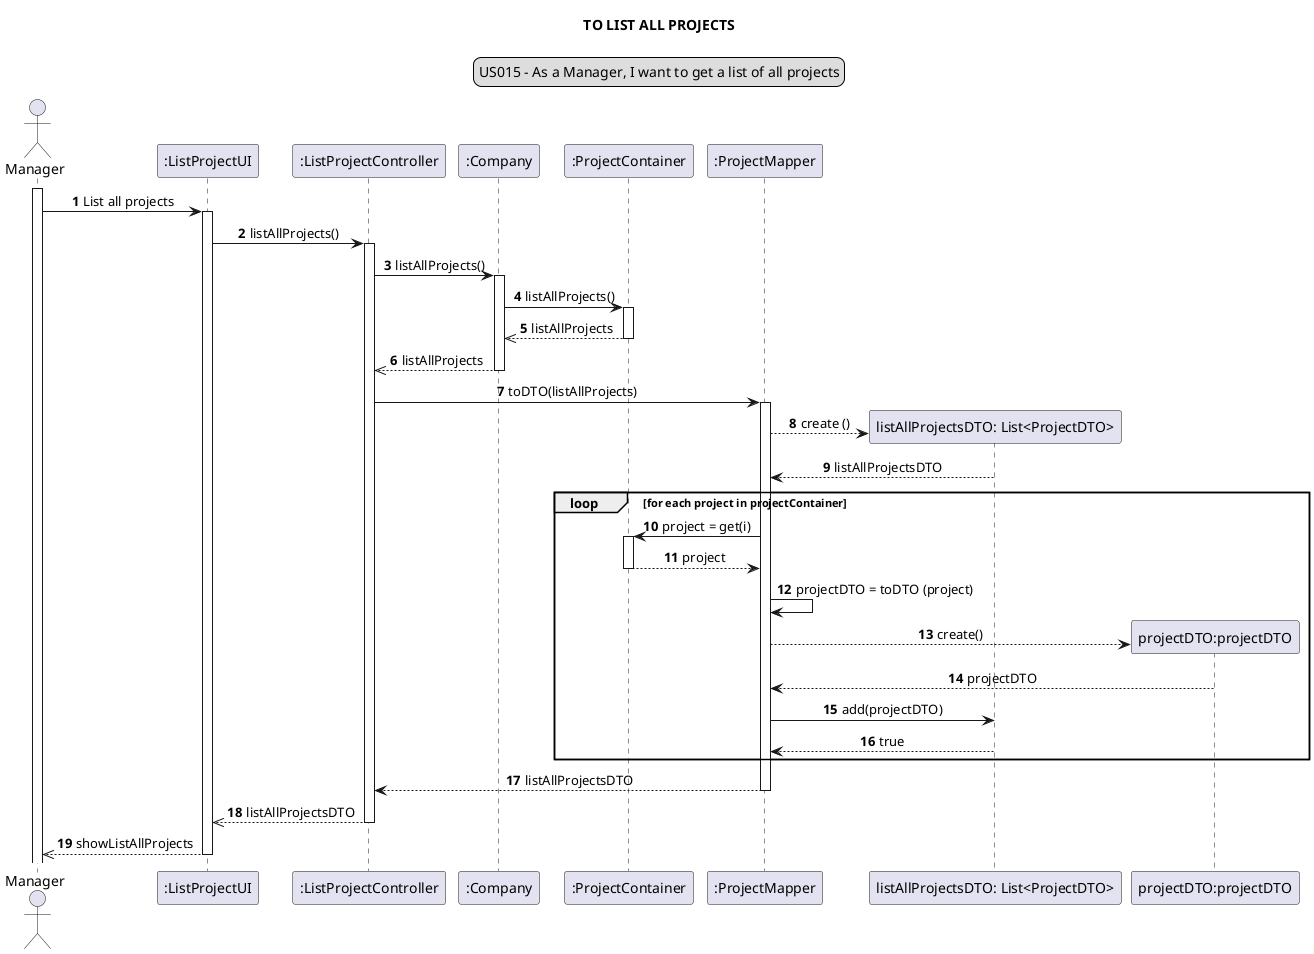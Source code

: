 @startuml
skinparam sequenceMessageAlign center
title TO LIST ALL PROJECTS
legend top
US015 - As a Manager, I want to get a list of all projects
end legend
autonumber
actor Manager
participant ":ListProjectUI" as ui
participant ":ListProjectController" as controller
participant ":Company" as company
participant ":ProjectContainer" as container
participant ":ProjectMapper" as mapper
participant "listAllProjectsDTO: List<ProjectDTO>" as list
participant "projectDTO:projectDTO" as DTO
activate Manager
Manager -> ui: List all projects
activate ui
ui -> controller: listAllProjects()
activate controller
controller -> company: listAllProjects()
activate company
company -> container: listAllProjects()
activate container
container -->> company: listAllProjects
deactivate container
company -->> controller: listAllProjects
deactivate company
controller -> mapper: toDTO(listAllProjects)
activate mapper
create list
mapper --> list: create ()
list --> mapper: listAllProjectsDTO
loop for each project in projectContainer
mapper -> container: project = get(i)
activate container
container --> mapper: project
deactivate container
mapper -> mapper : projectDTO = toDTO (project)
create DTO
mapper --> DTO : create()
DTO --> mapper : projectDTO
mapper ->list :add(projectDTO)
list --> mapper : true
end loop
mapper --> controller :listAllProjectsDTO
deactivate mapper
controller -->> ui: listAllProjectsDTO
deactivate controller
ui -->>Manager: showListAllProjects
deactivate ui
@enduml